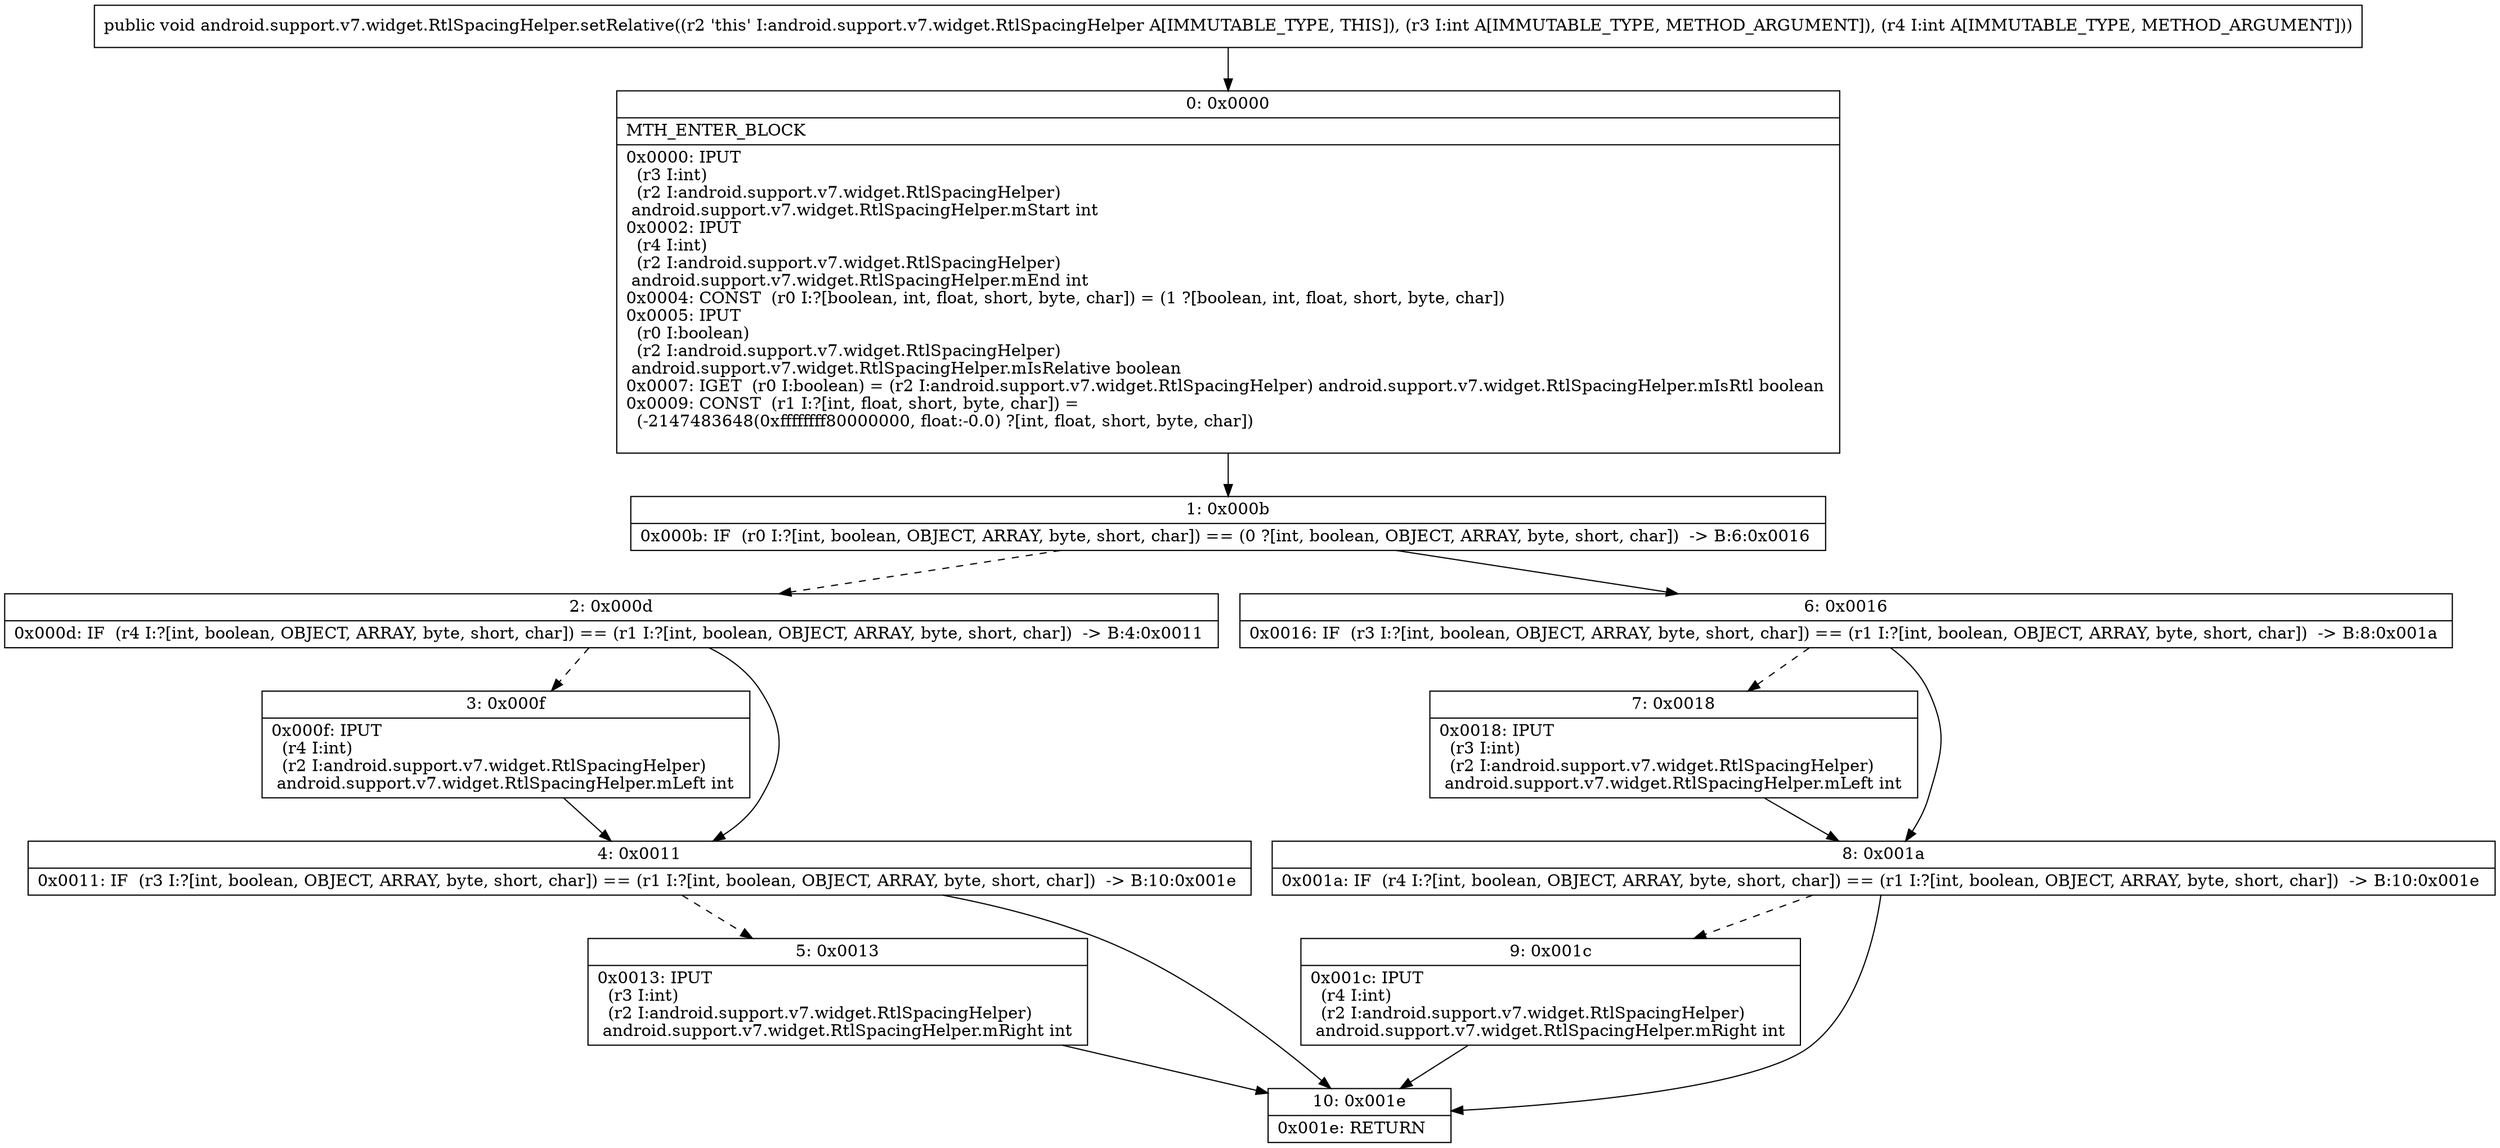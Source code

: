 digraph "CFG forandroid.support.v7.widget.RtlSpacingHelper.setRelative(II)V" {
Node_0 [shape=record,label="{0\:\ 0x0000|MTH_ENTER_BLOCK\l|0x0000: IPUT  \l  (r3 I:int)\l  (r2 I:android.support.v7.widget.RtlSpacingHelper)\l android.support.v7.widget.RtlSpacingHelper.mStart int \l0x0002: IPUT  \l  (r4 I:int)\l  (r2 I:android.support.v7.widget.RtlSpacingHelper)\l android.support.v7.widget.RtlSpacingHelper.mEnd int \l0x0004: CONST  (r0 I:?[boolean, int, float, short, byte, char]) = (1 ?[boolean, int, float, short, byte, char]) \l0x0005: IPUT  \l  (r0 I:boolean)\l  (r2 I:android.support.v7.widget.RtlSpacingHelper)\l android.support.v7.widget.RtlSpacingHelper.mIsRelative boolean \l0x0007: IGET  (r0 I:boolean) = (r2 I:android.support.v7.widget.RtlSpacingHelper) android.support.v7.widget.RtlSpacingHelper.mIsRtl boolean \l0x0009: CONST  (r1 I:?[int, float, short, byte, char]) = \l  (\-2147483648(0xffffffff80000000, float:\-0.0) ?[int, float, short, byte, char])\l \l}"];
Node_1 [shape=record,label="{1\:\ 0x000b|0x000b: IF  (r0 I:?[int, boolean, OBJECT, ARRAY, byte, short, char]) == (0 ?[int, boolean, OBJECT, ARRAY, byte, short, char])  \-\> B:6:0x0016 \l}"];
Node_2 [shape=record,label="{2\:\ 0x000d|0x000d: IF  (r4 I:?[int, boolean, OBJECT, ARRAY, byte, short, char]) == (r1 I:?[int, boolean, OBJECT, ARRAY, byte, short, char])  \-\> B:4:0x0011 \l}"];
Node_3 [shape=record,label="{3\:\ 0x000f|0x000f: IPUT  \l  (r4 I:int)\l  (r2 I:android.support.v7.widget.RtlSpacingHelper)\l android.support.v7.widget.RtlSpacingHelper.mLeft int \l}"];
Node_4 [shape=record,label="{4\:\ 0x0011|0x0011: IF  (r3 I:?[int, boolean, OBJECT, ARRAY, byte, short, char]) == (r1 I:?[int, boolean, OBJECT, ARRAY, byte, short, char])  \-\> B:10:0x001e \l}"];
Node_5 [shape=record,label="{5\:\ 0x0013|0x0013: IPUT  \l  (r3 I:int)\l  (r2 I:android.support.v7.widget.RtlSpacingHelper)\l android.support.v7.widget.RtlSpacingHelper.mRight int \l}"];
Node_6 [shape=record,label="{6\:\ 0x0016|0x0016: IF  (r3 I:?[int, boolean, OBJECT, ARRAY, byte, short, char]) == (r1 I:?[int, boolean, OBJECT, ARRAY, byte, short, char])  \-\> B:8:0x001a \l}"];
Node_7 [shape=record,label="{7\:\ 0x0018|0x0018: IPUT  \l  (r3 I:int)\l  (r2 I:android.support.v7.widget.RtlSpacingHelper)\l android.support.v7.widget.RtlSpacingHelper.mLeft int \l}"];
Node_8 [shape=record,label="{8\:\ 0x001a|0x001a: IF  (r4 I:?[int, boolean, OBJECT, ARRAY, byte, short, char]) == (r1 I:?[int, boolean, OBJECT, ARRAY, byte, short, char])  \-\> B:10:0x001e \l}"];
Node_9 [shape=record,label="{9\:\ 0x001c|0x001c: IPUT  \l  (r4 I:int)\l  (r2 I:android.support.v7.widget.RtlSpacingHelper)\l android.support.v7.widget.RtlSpacingHelper.mRight int \l}"];
Node_10 [shape=record,label="{10\:\ 0x001e|0x001e: RETURN   \l}"];
MethodNode[shape=record,label="{public void android.support.v7.widget.RtlSpacingHelper.setRelative((r2 'this' I:android.support.v7.widget.RtlSpacingHelper A[IMMUTABLE_TYPE, THIS]), (r3 I:int A[IMMUTABLE_TYPE, METHOD_ARGUMENT]), (r4 I:int A[IMMUTABLE_TYPE, METHOD_ARGUMENT])) }"];
MethodNode -> Node_0;
Node_0 -> Node_1;
Node_1 -> Node_2[style=dashed];
Node_1 -> Node_6;
Node_2 -> Node_3[style=dashed];
Node_2 -> Node_4;
Node_3 -> Node_4;
Node_4 -> Node_5[style=dashed];
Node_4 -> Node_10;
Node_5 -> Node_10;
Node_6 -> Node_7[style=dashed];
Node_6 -> Node_8;
Node_7 -> Node_8;
Node_8 -> Node_9[style=dashed];
Node_8 -> Node_10;
Node_9 -> Node_10;
}

